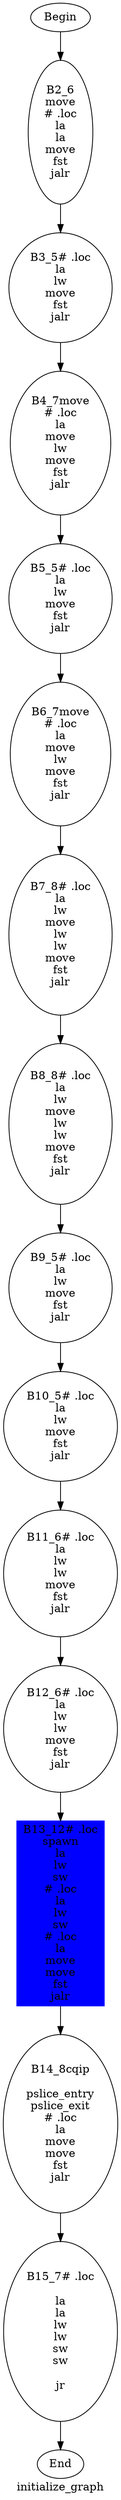 digraph G{
	label = "initialize_graph"	style = "dashed";
	color = purple;
	Node0 [label = "Begin"];
	Node0 -> {Node2 }
	Node1 [label = "End"];
	Node1 -> {}
	Node2 [label = "B2_6\nmove\n# .loc\nla\nla\nmove\nfst\njalr\n"];
	Node2 -> {Node3 }
	Node3 [label = "B3_5# .loc\nla\nlw\nmove\nfst\njalr\n"];
	Node3 -> {Node4 }
	Node4 [label = "B4_7move\n# .loc\nla\nmove\nlw\nmove\nfst\njalr\n"];
	Node4 -> {Node5 }
	Node5 [label = "B5_5# .loc\nla\nlw\nmove\nfst\njalr\n"];
	Node5 -> {Node6 }
	Node6 [label = "B6_7move\n# .loc\nla\nmove\nlw\nmove\nfst\njalr\n"];
	Node6 -> {Node7 }
	Node7 [label = "B7_8# .loc\nla\nlw\nmove\nlw\nlw\nmove\nfst\njalr\n"];
	Node7 -> {Node8 }
	Node8 [label = "B8_8# .loc\nla\nlw\nmove\nlw\nlw\nmove\nfst\njalr\n"];
	Node8 -> {Node9 }
	Node9 [label = "B9_5# .loc\nla\nlw\nmove\nfst\njalr\n"];
	Node9 -> {Node10 }
	Node10 [label = "B10_5# .loc\nla\nlw\nmove\nfst\njalr\n"];
	Node10 -> {Node11 }
	Node11 [label = "B11_6# .loc\nla\nlw\nlw\nmove\nfst\njalr\n"];
	Node11 -> {Node12 }
	Node12 [label = "B12_6# .loc\nla\nlw\nlw\nmove\nfst\njalr\n"];
	Node12 -> {Node13 }
	Node13 [label = "B13_12# .loc\nspawn\nla\nlw\nsw\n# .loc\nla\nlw\nsw\n# .loc\nla\nmove\nmove\nfst\njalr\n"];
	Node13 -> {Node14 }
	Node14 [label = "B14_8cqip\n\npslice_entry\npslice_exit\n# .loc\nla\nmove\nmove\nfst\njalr\n"];
	Node14 -> {Node15 }
	Node15 [label = "B15_7# .loc\n\nla\nla\nlw\nlw\nsw\nsw\n\njr\n"];
	Node15 -> {Node1 }
	Node13 [shape = polygon ,style=filled ,color=blue];
}
